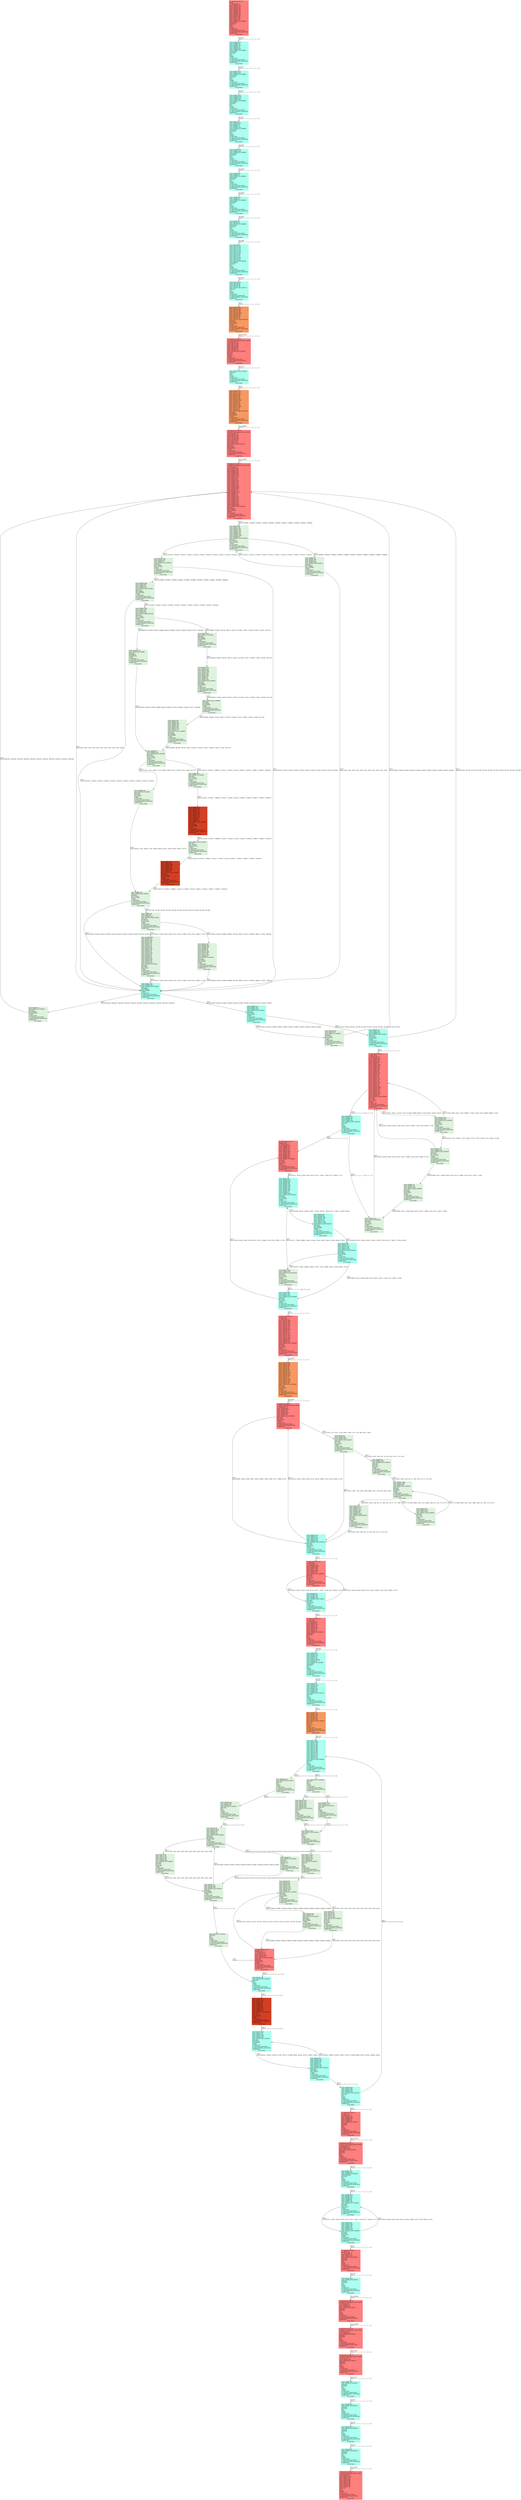 digraph "" {
	node [label="\N",
		shape=record,
		style=filled
	];
	"BB <mser> 0x404650 - 0x404680 type: bl"	[color="#ff7e7e",
		label="*** Reason for MS ***
\lEntry
\l*** Block Info ***
\lmser 404650 stp  
\lmser 404654 mov  
\lmser 404658 stp  
\lmser 40465c mov  
\lmser \
404660 stp  
\lmser 404664 mov  
\lmser 404668 stp  
\lmser 40466c mov  
\lmser 404670 ldp  
\lmser 404674 stp  
\lmser 404678 stp  
\lmser \
40467c str  
\lmser 404680 bl E:4008d0 
\lmalloc@plt\lhub:set()\lfin:0\lfout:1\lf_diff:-1\lis_dom:False\lis_transient_mono:False\lis_\
2gd_transient_mono:False\lvisited:True\lis_ms:True"];
	"BB <mser> 0x404684 - 0x40469c type: bl"	[color="#aaffee",
		label="mser 404684 mov  
\lmser 404688 ldr  
\lmser 40468c mov  
\lmser 404690 str  
\lmser 404694 stp  
\lmser 404698 mul  
\lmser 40469c \
bl E:4008d0 
\lmalloc@plt\lhub:set()\lfin:1\lfout:1\lf_diff:0\lis_dom:True\lis_transient_mono:False\lis_2gd_transient_mono:False\lvisited:\
True\lis_ms:False"];
	"BB <mser> 0x404650 - 0x404680 type: bl" -> "BB <mser> 0x404684 - 0x40469c type: bl"	[label="cost:44\liters:[1, 1, 1, 1, 1, 1, 1, 1, 1, 1, 1]"];
	"BB <mser> 0x4046a0 - 0x4046a8 type: bl"	[color="#aaffee",
		label="mser 4046a0 mov  
\lmser 4046a4 mov  
\lmser 4046a8 bl E:4008d0 
\lmalloc@plt\lhub:set()\lfin:1\lfout:1\lf_diff:0\lis_dom:True\lis_\
transient_mono:False\lis_2gd_transient_mono:False\lvisited:True\lis_ms:False"];
	"BB <mser> 0x404684 - 0x40469c type: bl" -> "BB <mser> 0x4046a0 - 0x4046a8 type: bl"	[label="cost:44\liters:[1, 1, 1, 1, 1, 1, 1, 1, 1, 1, 1]"];
	"BB <mser> 0x4046ac - 0x4046bc type: bl"	[color="#aaffee",
		label="mser 4046ac mov  
\lmser 4046b0 sxtw  
\lmser 4046b4 mov  
\lmser 4046b8 add  
\lmser 4046bc bl E:4008d0 
\lmalloc@plt\lhub:set()\lfin:\
1\lfout:1\lf_diff:0\lis_dom:True\lis_transient_mono:False\lis_2gd_transient_mono:False\lvisited:True\lis_ms:False"];
	"BB <mser> 0x4046a0 - 0x4046a8 type: bl" -> "BB <mser> 0x4046ac - 0x4046bc type: bl"	[label="cost:44\liters:[1, 1, 1, 1, 1, 1, 1, 1, 1, 1, 1]"];
	"BB <mser> 0x4046c0 - 0x4046d4 type: bl"	[color="#aaffee",
		label="mser 4046c0 lsl  
\lmser 4046c4 mov  
\lmser 4046c8 lsl  
\lmser 4046cc str  
\lmser 4046d0 mov  
\lmser 4046d4 bl E:4008d0 
\lmalloc@\
plt\lhub:set()\lfin:1\lfout:1\lf_diff:0\lis_dom:True\lis_transient_mono:False\lis_2gd_transient_mono:False\lvisited:True\lis_ms:\
False"];
	"BB <mser> 0x4046ac - 0x4046bc type: bl" -> "BB <mser> 0x4046c0 - 0x4046d4 type: bl"	[label="cost:44\liters:[1, 1, 1, 1, 1, 1, 1, 1, 1, 1, 1]"];
	"BB <mser> 0x4046d8 - 0x4046e0 type: bl"	[color="#aaffee",
		label="mser 4046d8 mov  
\lmser 4046dc mov  
\lmser 4046e0 bl E:4008d0 
\lmalloc@plt\lhub:set()\lfin:1\lfout:1\lf_diff:0\lis_dom:True\lis_\
transient_mono:False\lis_2gd_transient_mono:False\lvisited:True\lis_ms:False"];
	"BB <mser> 0x4046c0 - 0x4046d4 type: bl" -> "BB <mser> 0x4046d8 - 0x4046e0 type: bl"	[label="cost:843\liters:[1, 1, 1, 1, 1, 1, 1, 1, 1, 1, 1]"];
	"BB <mser> 0x4046e4 - 0x4046ec type: bl"	[color="#aaffee",
		label="mser 4046e4 str  
\lmser 4046e8 lsl  
\lmser 4046ec bl E:4008d0 
\lmalloc@plt\lhub:set()\lfin:1\lfout:1\lf_diff:0\lis_dom:True\lis_\
transient_mono:False\lis_2gd_transient_mono:False\lvisited:True\lis_ms:False"];
	"BB <mser> 0x4046d8 - 0x4046e0 type: bl" -> "BB <mser> 0x4046e4 - 0x4046ec type: bl"	[label="cost:844\liters:[1, 1, 1, 1, 1, 1, 1, 1, 1, 1, 1]"];
	"BB <mser> 0x4046f0 - 0x4046f8 type: bl"	[color="#aaffee",
		label="mser 4046f0 mov  
\lmser 4046f4 lsl  
\lmser 4046f8 bl E:4008d0 
\lmalloc@plt\lhub:set()\lfin:1\lfout:1\lf_diff:0\lis_dom:True\lis_\
transient_mono:False\lis_2gd_transient_mono:False\lvisited:True\lis_ms:False"];
	"BB <mser> 0x4046e4 - 0x4046ec type: bl" -> "BB <mser> 0x4046f0 - 0x4046f8 type: bl"	[label="cost:986\liters:[1, 1, 1, 1, 1, 1, 1, 1, 1, 1, 1]"];
	"BB <mser> 0x4046fc - 0x404704 type: bl"	[color="#aaffee",
		label="mser 4046fc str  
\lmser 404700 lsl  
\lmser 404704 bl E:4008d0 
\lmalloc@plt\lhub:set()\lfin:1\lfout:1\lf_diff:0\lis_dom:True\lis_\
transient_mono:False\lis_2gd_transient_mono:False\lvisited:True\lis_ms:False"];
	"BB <mser> 0x4046f0 - 0x4046f8 type: bl" -> "BB <mser> 0x4046fc - 0x404704 type: bl"	[label="cost:982\liters:[1, 1, 1, 1, 1, 1, 1, 1, 1, 1, 1]"];
	"BB <mser> 0x404708 - 0x404738 type: bl"	[color="#aaffee",
		label="mser 404708 ldr  
\lmser 40470c mov  
\lmser 404710 sub  
\lmser 404714 mov  
\lmser 404718 mov  
\lmser 40471c mov  
\lmser 404720 \
mov  
\lmser 404724 stp  
\lmser 404728 str  
\lmser 40472c mov  
\lmser 404730 stp  
\lmser 404734 mov  
\lmser 404738 bl E:400900 
\lmemset@\
plt\lhub:set()\lfin:1\lfout:1\lf_diff:0\lis_dom:True\lis_transient_mono:False\lis_2gd_transient_mono:False\lvisited:True\lis_ms:\
False"];
	"BB <mser> 0x4046fc - 0x404704 type: bl" -> "BB <mser> 0x404708 - 0x404738 type: bl"	[label="cost:986\liters:[1, 1, 1, 1, 1, 1, 1, 1, 1, 1, 1]"];
	"BB <mser> 0x40473c - 0x40474c type: cbz"	[color="#aaffee",
		label="mser 40473c mov  
\lmser 404740 ldr  
\lmser 404744 ldr  
\lmser 404748 ldp  
\lmser 40474c cbz E:404778 \lhub:set()\lfin:1\lfout:\
1\lf_diff:0\lis_dom:True\lis_transient_mono:False\lis_2gd_transient_mono:False\lvisited:True\lis_ms:False"];
	"BB <mser> 0x404708 - 0x404738 type: bl" -> "BB <mser> 0x40473c - 0x40474c type: cbz"	[label="cost:160\liters:[1, 1, 1, 1, 1, 1, 1, 1, 1, 1, 1]"];
	"BB <mser> 0x404750 - 0x404774 type: b.ne"	[color="#f79862",
		label="mser 404750 sub  
\lmser 404754 add  
\lmser 404758 add  
\lmser 40475c add  
\lmser 404760 ldrsw  
\lmser 404764 cmp  
\lmser 404768 \
ldr  
\lmser 40476c add  
\lmser 404770 str  
\lmser 404774 b.ne E:404760 \lhub:set()\lfin:307203\lfout:307203\lf_diff:0\lis_dom:\
True\lis_transient_mono:True\lis_2gd_transient_mono:False\lvisited:True\lis_ms:False"];
	"BB <mser> 0x40473c - 0x40474c type: cbz" -> "BB <mser> 0x404750 - 0x404774 type: b.ne"	[label="cost:1\liters:[1, 1, 1, 1, 1, 1, 1, 1, 1, 1, 1]"];
	"BB <mser> 0x404778 - 0x404790 type: b.ne"	[color="#ff7e7e",
		label="*** Reason for MS ***
\l312178 has exceeded thresh 10000
\l*** Block Info ***
\lmser 404778 add  
\lmser 40477c add  
\lmser 404780 \
ldp  
\lmser 404784 add  
\lmser 404788 str  
\lmser 40478c cmp  
\lmser 404790 b.ne E:404780 \lhub:set()\lfin:255\lfout:255\lf_\
diff:0\lis_dom:True\lis_transient_mono:True\lis_2gd_transient_mono:False\lvisited:True\lis_ms:True"];
	"BB <mser> 0x404794 - 0x404794 type: cbz"	[color="#aaffee",
		label="mser 404794 cbz E:404ec4 \lhub:set()\lfin:1\lfout:1\lf_diff:0\lis_dom:True\lis_transient_mono:False\lis_2gd_transient_mono:False\lvisited:\
True\lis_ms:False"];
	"BB <mser> 0x404778 - 0x404790 type: b.ne" -> "BB <mser> 0x404794 - 0x404794 type: cbz"	[label="cost:255\liters:[1, 1, 1, 1, 1, 1, 1, 1, 1, 1, 1]"];
	"BB <mser> 0x404750 - 0x404774 type: b.ne" -> "BB <mser> 0x404778 - 0x404790 type: b.ne"	[label="cost:307200\liters:[1, 1, 1, 1, 1, 1, 1, 1, 1, 1, 1]"];
	"BB <mser> 0x404798 - 0x4047d4 type: cbnz"	[color="#f79862",
		label="mser 404798 sub  
\lmser 40479c mov  
\lmser 4047a0 mov  
\lmser 4047a4 add  
\lmser 4047a8 ldr  
\lmser 4047ac sub  
\lmser 4047b0 \
sub  
\lmser 4047b4 sxtw  
\lmser 4047b8 ldr  
\lmser 4047bc sub  
\lmser 4047c0 str  
\lmser 4047c4 ubfiz  
\lmser 4047c8 add  
\lmser \
4047cc str  
\lmser 4047d0 str  
\lmser 4047d4 cbnz E:4047a8 \lhub:set()\lfin:309003\lfout:309003\lf_diff:0\lis_dom:True\lis_transient_\
mono:True\lis_2gd_transient_mono:False\lvisited:True\lis_ms:False"];
	"BB <mser> 0x404794 - 0x404794 type: cbz" -> "BB <mser> 0x404798 - 0x4047d4 type: cbnz"	[label="cost:1\liters:[1, 1, 1, 1, 1, 1, 1, 1, 1, 1, 1]"];
	"BB <mser> 0x4047d8 - 0x4047f4 type: b.ne"	[color="#ff7e7e",
		label="*** Reason for MS ***
\l309256 has exceeded thresh 10000
\l*** Block Info ***
\lmser 4047d8 add  
\lmser 4047dc mov  
\lmser 4047e0 \
add  
\lmser 4047e4 mov  
\lmser 4047e8 mov  
\lmser 4047ec str  
\lmser 4047f0 cmp  
\lmser 4047f4 b.ne E:4047ec \lhub:set()\lfin:\
310803\lfout:310803\lf_diff:0\lis_dom:True\lis_transient_mono:True\lis_2gd_transient_mono:False\lvisited:True\lis_ms:True"];
	"BB <mser> 0x404798 - 0x4047d4 type: cbnz" -> "BB <mser> 0x4047d8 - 0x4047f4 type: b.ne"	[label="cost:309000\liters:[1, 1, 1, 1, 1, 1, 1, 1, 1, 1, 1]"];
	"BB <mser> 0x4047f8 - 0x40486c type: b.mi"	[color="#ff7e7e",
		label="*** Reason for MS ***
\l310800 has exceeded thresh 10000
\l*** Block Info ***
\lmser 4047f8 mov  
\lmser 4047fc mov  
\lmser 404800 \
add  
\lmser 404804 add  
\lmser 404808 add  
\lmser 40480c mov  
\lmser 404810 mov  
\lmser 404814 mov  
\lmser 404818 str  
\lmser \
40481c ldp  
\lmser 404820 mov  
\lmser 404824 mov  
\lmser 404828 stp  
\lmser 40482c mov  
\lmser 404830 udiv  
\lmser 404834 \
ubfiz  
\lmser 404838 add  
\lmser 40483c str  
\lmser 404840 msub  
\lmser 404844 str  
\lmser 404848 str  
\lmser 40484c stp  
\lmser \
404850 mov  
\lmser 404854 mov  
\lmser 404858 mov  
\lmser 40485c mov  
\lmser 404860 mov  
\lmser 404864 add  
\lmser 404868 adds  
\lmser \
40486c b.mi E:4048ac \lhub:set()\lfin:2764800\lfout:2764800\lf_diff:0\lis_dom:True\lis_transient_mono:False\lis_2gd_transient_mono:\
False\lvisited:True\lis_ms:True"];
	"BB <mser> 0x4047d8 - 0x4047f4 type: b.ne" -> "BB <mser> 0x4047f8 - 0x40486c type: b.mi"	[label="cost:310800\liters:[1, 1, 1, 1, 1, 1, 1, 1, 1, 1, 1]"];
	"BB <mser> 0x4048ac - 0x4048b4 type: b.le"	[color="#aaffee",
		label="mser 4048ac add  
\lmser 4048b0 cmp  
\lmser 4048b4 b.le E:404e9c \lhub:set()\lfin:2764800\lfout:2764800\lf_diff:0\lis_dom:True\lis_\
transient_mono:False\lis_2gd_transient_mono:False\lvisited:True\lis_ms:False"];
	"BB <mser> 0x4047f8 - 0x40486c type: b.mi" -> "BB <mser> 0x4048ac - 0x4048b4 type: b.le"	[label="cost:1\liters:[1920, 1920, 1920, 1920, 1920, 1920, 1920, 1920, 1920, 1920, 1920]"];
	"BB <mser> 0x404870 - 0x404894 type: b.eq"	[color="#def2de",
		label="mser 404870 ldr  
\lmser 404874 ldr  
\lmser 404878 add  
\lmser 40487c cmp  
\lmser 404880 cset  
\lmser 404884 cmp  
\lmser 404888 \
cset  
\lmser 40488c madd  
\lmser 404890 tst  
\lmser 404894 b.eq E:404ee8 \lhub:set()\lfin:5522402\lfout:5522402\lf_diff:0\lis_\
dom:False\lis_transient_mono:False\lis_2gd_transient_mono:False\lvisited:True\lis_ms:False"];
	"BB <mser> 0x4047f8 - 0x40486c type: b.mi" -> "BB <mser> 0x404870 - 0x404894 type: b.eq"	[label="cost:1\liters:[2762880, 2762880, 2762880, 2762880, 2762880, 2762880, 2762880, 2762880, 2762880, 2762880, 2762880]"];
	"BB <mser> 0x404e9c - 0x404ea0 type: b"	[color="#def2de",
		label="mser 404e9c str  
\lmser 404ea0 b E:404850 \lhub:set()\lfin:1843200\lfout:1843200\lf_diff:0\lis_dom:False\lis_transient_mono:False\lis_\
2gd_transient_mono:False\lvisited:True\lis_ms:False"];
	"BB <mser> 0x4048ac - 0x4048b4 type: b.le" -> "BB <mser> 0x404e9c - 0x404ea0 type: b"	[label="cost:1\liters:[1843200, 1843200, 1843200, 1843200, 1843200, 1843200, 1843200, 1843200, 1843200, 1843200, 1843200]"];
	"BB <mser> 0x4048b8 - 0x4048c4 type: b.le"	[color="#aaffee",
		label="mser 4048b8 str  
\lmser 4048bc add  
\lmser 4048c0 cmp  
\lmser 4048c4 b.le E:404ea4 \lhub:set()\lfin:921600\lfout:921600\lf_diff:\
0\lis_dom:True\lis_transient_mono:False\lis_2gd_transient_mono:False\lvisited:True\lis_ms:False"];
	"BB <mser> 0x4048ac - 0x4048b4 type: b.le" -> "BB <mser> 0x4048b8 - 0x4048c4 type: b.le"	[label="cost:1\liters:[921600, 921600, 921600, 921600, 921600, 921600, 921600, 921600, 921600, 921600, 921600]"];
	"BB <mser> 0x404ee8 - 0x404ef4 type: b.eq"	[color="#def2de",
		label="mser 404ee8 cmp  
\lmser 404eec cset  
\lmser 404ef0 tst  
\lmser 404ef4 b.eq E:4048ac \lhub:set()\lfin:2761442\lfout:2761442\lf_\
diff:0\lis_dom:False\lis_transient_mono:False\lis_2gd_transient_mono:False\lvisited:True\lis_ms:False"];
	"BB <mser> 0x404870 - 0x404894 type: b.eq" -> "BB <mser> 0x404ee8 - 0x404ef4 type: b.eq"	[label="cost:1\liters:[2761442, 2761442, 2761442, 2761442, 2761442, 2761442, 2761442, 2761442, 2761442, 2761442, 2761442]"];
	"BB <mser> 0x404898 - 0x4048a8 type: b.pl"	[color="#def2de",
		label="mser 404898 ldr  
\lmser 40489c add  
\lmser 4048a0 ldr  
\lmser 4048a4 adds  
\lmser 4048a8 b.pl E:404870 \lhub:set()\lfin:2760960\lfout:\
2760960\lf_diff:0\lis_dom:False\lis_transient_mono:False\lis_2gd_transient_mono:False\lvisited:True\lis_ms:False"];
	"BB <mser> 0x404870 - 0x404894 type: b.eq" -> "BB <mser> 0x404898 - 0x4048a8 type: b.pl"	[label="cost:1\liters:[2760960, 2760960, 2760960, 2760960, 2760960, 2760960, 2760960, 2760960, 2760960, 2760960, 2760960]"];
	"BB <mser> 0x404ee8 - 0x404ef4 type: b.eq" -> "BB <mser> 0x4048ac - 0x4048b4 type: b.le"	[label="cost:1\liters:[310558, 310558, 310558, 310558, 310558, 310558, 310558, 310558, 310558, 310558, 310558]"];
	"BB <mser> 0x404ef8 - 0x404f08 type: b.eq"	[color="#def2de",
		label="mser 404ef8 ubfiz  
\lmser 404efc add  
\lmser 404f00 ldr  
\lmser 404f04 cmn  
\lmser 404f08 b.eq E:4048ac \lhub:set()\lfin:2450884\lfout:\
2450884\lf_diff:0\lis_dom:False\lis_transient_mono:False\lis_2gd_transient_mono:False\lvisited:True\lis_ms:False"];
	"BB <mser> 0x404ee8 - 0x404ef4 type: b.eq" -> "BB <mser> 0x404ef8 - 0x404f08 type: b.eq"	[label="cost:1\liters:[2450884, 2450884, 2450884, 2450884, 2450884, 2450884, 2450884, 2450884, 2450884, 2450884, 2450884]"];
	"BB <mser> 0x404898 - 0x4048a8 type: b.pl" -> "BB <mser> 0x4048ac - 0x4048b4 type: b.le"	[label="cost:1\liters:[1438, 1438, 1438, 1438, 1438, 1438, 1438, 1438, 1438, 1438, 1438]"];
	"BB <mser> 0x404898 - 0x4048a8 type: b.pl" -> "BB <mser> 0x404870 - 0x404894 type: b.eq"	[label="cost:1\liters:[2759522, 2759522, 2759522, 2759522, 2759522, 2759522, 2759522, 2759522, 2759522, 2759522, 2759522]"];
	"BB <mser> 0x404e9c - 0x404ea0 type: b" -> "BB <mser> 0x4047f8 - 0x40486c type: b.mi"	[label="cost:1\liters:[1843200, 1843200, 1843200, 1843200, 1843200, 1843200, 1843200, 1843200, 1843200, 1843200, 1843200]"];
	"BB <mser> 0x404ea4 - 0x404eac type: b"	[color="#def2de",
		label="mser 404ea4 mov  
\lmser 404ea8 str  
\lmser 404eac b E:404850 \lhub:set()\lfin:614400\lfout:614400\lf_diff:0\lis_dom:False\lis_\
transient_mono:False\lis_2gd_transient_mono:False\lvisited:True\lis_ms:False"];
	"BB <mser> 0x4048b8 - 0x4048c4 type: b.le" -> "BB <mser> 0x404ea4 - 0x404eac type: b"	[label="cost:1\liters:[614400, 614400, 614400, 614400, 614400, 614400, 614400, 614400, 614400, 614400, 614400]"];
	"BB <mser> 0x4048c8 - 0x4048d4 type: b.ne"	[color="#aaffee",
		label="mser 4048c8 str  
\lmser 4048cc add  
\lmser 4048d0 cmp  
\lmser 4048d4 b.ne E:40481c \lhub:set()\lfin:307200\lfout:307200\lf_diff:\
0\lis_dom:True\lis_transient_mono:False\lis_2gd_transient_mono:False\lvisited:True\lis_ms:False"];
	"BB <mser> 0x4048b8 - 0x4048c4 type: b.le" -> "BB <mser> 0x4048c8 - 0x4048d4 type: b.ne"	[label="cost:1\liters:[307200, 307200, 307200, 307200, 307200, 307200, 307200, 307200, 307200, 307200, 307200]"];
	"BB <mser> 0x404ea4 - 0x404eac type: b" -> "BB <mser> 0x4047f8 - 0x40486c type: b.mi"	[label="cost:1\liters:[614400, 614400, 614400, 614400, 614400, 614400, 614400, 614400, 614400, 614400, 614400]"];
	"BB <mser> 0x4048c8 - 0x4048d4 type: b.ne" -> "BB <mser> 0x4047f8 - 0x40486c type: b.mi"	[label="cost:1\liters:[307199, 307199, 307199, 307199, 307199, 307199, 307199, 307199, 307199, 307199, 307199]"];
	"BB <mser> 0x4048d8 - 0x40494c type: b.eq"	[color="#ff7e7e",
		label="*** Reason for MS ***
\la valid valve
\l*** Block Info ***
\lmser 4048d8 mov  
\lmser 4048dc add  
\lmser 4048e0 ldr  
\lmser 4048e4 \
mov  
\lmser 4048e8 lsl  
\lmser 4048ec sbfiz  
\lmser 4048f0 mov  
\lmser 4048f4 add  
\lmser 4048f8 add  
\lmser 4048fc mov  
\lmser \
404900 ldr  
\lmser 404904 add  
\lmser 404908 str  
\lmser 40490c ldr  
\lmser 404910 str  
\lmser 404914 str  
\lmser 404918 mov  
\lmser \
40491c str  
\lmser 404920 mov  
\lmser 404924 stp  
\lmser 404928 str  
\lmser 40492c ldp  
\lmser 404930 ubfiz  
\lmser 404934 \
add  
\lmser 404938 ldr  
\lmser 40493c cmp  
\lmser 404940 mov  
\lmser 404944 add  
\lmser 404948 ldr  
\lmser 40494c b.eq E:404980 \lhub:\
set()\lfin:116857\lfout:116857\lf_diff:0\lis_dom:True\lis_transient_mono:False\lis_2gd_transient_mono:False\lvisited:True\lis_ms:\
True"];
	"BB <mser> 0x4048c8 - 0x4048d4 type: b.ne" -> "BB <mser> 0x4048d8 - 0x40494c type: b.eq"	[label="cost:1\liters:[1, 1, 1, 1, 1, 1, 1, 1, 1, 1, 1]"];
	"BB <mser> 0x404980 - 0x404990 type: b.ne"	[color="#aaffee",
		label="mser 404980 ldr  
\lmser 404984 add  
\lmser 404988 str  
\lmser 40498c cmp  
\lmser 404990 b.ne E:404978 \lhub:set()\lfin:2\lfout:\
2\lf_diff:0\lis_dom:True\lis_transient_mono:False\lis_2gd_transient_mono:False\lvisited:True\lis_ms:False"];
	"BB <mser> 0x4048d8 - 0x40494c type: b.eq" -> "BB <mser> 0x404980 - 0x404990 type: b.ne"	[label="cost:1\liters:[2, 4, 2, 2, 2, 2, 19, 2, 2, 2, 2]"];
	"BB <mser> 0x404950 - 0x404958 type: b.le"	[color="#def2de",
		label="mser 404950 cmp  
\lmser 404954 mov  
\lmser 404958 b.le E:404930 \lhub:set()\lfin:116855\lfout:116855\lf_diff:0\lis_dom:False\lis_\
transient_mono:False\lis_2gd_transient_mono:False\lvisited:True\lis_ms:False"];
	"BB <mser> 0x4048d8 - 0x40494c type: b.eq" -> "BB <mser> 0x404950 - 0x404958 type: b.le"	[label="cost:1\liters:[116855, 58212, 120158, 21270, 551448, 90089, 84634, 57564, 82350, 164703, 36101]"];
	"BB <mser> 0x404994 - 0x4049bc type: b"	[color="#ff7e7e",
		label="*** Reason for MS ***
\lManual Pick
\l*** Block Info ***
\lmser 404994 mov  
\lmser 404998 ldr  
\lmser 40499c mov  
\lmser 4049a0 \
ldr  
\lmser 4049a4 mov  
\lmser 4049a8 add  
\lmser 4049ac add  
\lmser 4049b0 mov  
\lmser 4049b4 ldr  
\lmser 4049b8 mov  
\lmser \
4049bc b E:4049e0 \lhub:set()\lfin:52611\lfout:52611\lf_diff:0\lis_dom:True\lis_transient_mono:False\lis_2gd_transient_mono:False\lvisited:\
True\lis_ms:True"];
	"BB <mser> 0x404980 - 0x404990 type: b.ne" -> "BB <mser> 0x404994 - 0x4049bc type: b"	[label="cost:1\liters:[1, 1, 1, 1, 1, 1, 1, 1, 1, 1, 1]"];
	"BB <mser> 0x404978 - 0x40497c type: b"	[color="#def2de",
		label="mser 404978 mov  
\lmser 40497c b E:40492c \lhub:set()\lfin:52610\lfout:52610\lf_diff:0\lis_dom:False\lis_transient_mono:False\lis_\
2gd_transient_mono:False\lvisited:True\lis_ms:False"];
	"BB <mser> 0x404980 - 0x404990 type: b.ne" -> "BB <mser> 0x404978 - 0x40497c type: b"	[label="cost:1\liters:[1, 3, 1, 1, 1, 1, 18, 1, 1, 1, 1]"];
	"BB <mser> 0x404950 - 0x404958 type: b.le" -> "BB <mser> 0x4048d8 - 0x40494c type: b.eq"	[label="cost:1\liters:[11636, 5895, 33557, 4193, 459967, 37338, 57280, 33355, 64839, 99088, 13762]"];
	"BB <mser> 0x40495c - 0x404964 type: b.eq"	[color="#def2de",
		label="mser 40495c ldr  
\lmser 404960 cmp  
\lmser 404964 b.eq E:404930 \lhub:set()\lfin:105219\lfout:105219\lf_diff:0\lis_dom:False\lis_\
transient_mono:False\lis_2gd_transient_mono:False\lvisited:True\lis_ms:False"];
	"BB <mser> 0x404950 - 0x404958 type: b.le" -> "BB <mser> 0x40495c - 0x404964 type: b.eq"	[label="cost:1\liters:[105219, 52317, 86601, 17077, 91481, 52751, 27354, 24209, 17511, 65615, 22339]"];
	"BB <mser> 0x40495c - 0x404964 type: b.eq" -> "BB <mser> 0x4048d8 - 0x40494c type: b.eq"	[label="cost:1\liters:[52610, 26160, 43301, 8539, 45741, 26376, 13686, 12105, 8756, 32808, 11170]"];
	"BB <mser> 0x404968 - 0x404974 type: b.eq"	[color="#def2de",
		label="mser 404968 str  
\lmser 40496c add  
\lmser 404970 cmp  
\lmser 404974 b.eq E:404994 \lhub:set()\lfin:52609\lfout:52609\lf_diff:\
0\lis_dom:False\lis_transient_mono:False\lis_2gd_transient_mono:False\lvisited:True\lis_ms:False"];
	"BB <mser> 0x40495c - 0x404964 type: b.eq" -> "BB <mser> 0x404968 - 0x404974 type: b.eq"	[label="cost:1\liters:[52609, 26157, 43300, 8538, 45740, 26375, 13668, 12104, 8755, 32807, 11169]"];
	"BB <mser> 0x404968 - 0x404974 type: b.eq" -> "BB <mser> 0x404978 - 0x40497c type: b"	[label="cost:1\liters:[52609, 26157, 43300, 8538, 45740, 26375, 13668, 12104, 8755, 32807, 11169]"];
	"BB <mser> 0x4049cc - 0x4049fc type: b.gt"	[color="#aaffee",
		label="mser 4049cc ldr  
\lmser 4049d0 mov  
\lmser 4049d4 mov  
\lmser 4049d8 add  
\lmser 4049dc ldr  
\lmser 4049e0 ubfiz  
\lmser 4049e4 \
sub  
\lmser 4049e8 add  
\lmser 4049ec cmp  
\lmser 4049f0 mov  
\lmser 4049f4 lsl  
\lmser 4049f8 ccmp  
\lmser 4049fc b.gt E:\
404a14 \lhub:set()\lfin:194588\lfout:194588\lf_diff:0\lis_dom:True\lis_transient_mono:False\lis_2gd_transient_mono:False\lvisited:\
True\lis_ms:False"];
	"BB <mser> 0x404994 - 0x4049bc type: b" -> "BB <mser> 0x4049cc - 0x4049fc type: b.gt"	[label="cost:1\liters:[52611, 26161, 43302, 8540, 45742, 26377, 13687, 12106, 8757, 32809, 11171]"];
	"BB <mser> 0x404978 - 0x40497c type: b" -> "BB <mser> 0x4048d8 - 0x40494c type: b.eq"	[label="cost:1\liters:[52610, 26160, 43301, 8539, 45741, 26376, 13686, 12105, 8756, 32808, 11170]"];
	"BB <mser> 0x404a00 - 0x404a1c type: b.gt"	[color="#aaffee",
		label="mser 404a00 ldr  
\lmser 404a04 ldr  
\lmser 404a08 cmp  
\lmser 404a0c csel  
\lmser 404a10 str  
\lmser 404a14 cmp  
\lmser 404a18 \
ccmp  
\lmser 404a1c b.gt E:404a28 \lhub:set()\lfin:194588\lfout:194588\lf_diff:0\lis_dom:True\lis_transient_mono:False\lis_2gd_\
transient_mono:False\lvisited:True\lis_ms:False"];
	"BB <mser> 0x4049cc - 0x4049fc type: b.gt" -> "BB <mser> 0x404a00 - 0x404a1c type: b.gt"	[label="cost:1\liters:[194588, 98750, 153283, 33002, 178291, 100797, 53619, 46727, 34857, 123358, 43915]"];
	"BB <mser> 0x4049c0 - 0x4049c8 type: b.eq"	[color="#def2de",
		label="mser 4049c0 cmp  
\lmser 4049c4 mov  
\lmser 4049c8 b.eq E:404a38 \lhub:set()\lfin:141979\lfout:141979\lf_diff:0\lis_dom:False\lis_\
transient_mono:False\lis_2gd_transient_mono:False\lvisited:True\lis_ms:False"];
	"BB <mser> 0x4049c0 - 0x4049c8 type: b.eq" -> "BB <mser> 0x4049cc - 0x4049fc type: b.gt"	[label="cost:1\liters:[141977, 72589, 109981, 24462, 132549, 74420, 39932, 34621, 26100, 90549, 32744]"];
	"BB <mser> 0x404a38 - 0x404a44 type: b.ne"	[color="#aaffee",
		label="mser 404a38 add  
\lmser 404a3c add  
\lmser 404a40 cmp  
\lmser 404a44 b.ne E:404998 \lhub:set()\lfin:52611\lfout:52611\lf_diff:\
0\lis_dom:True\lis_transient_mono:False\lis_2gd_transient_mono:False\lvisited:True\lis_ms:False"];
	"BB <mser> 0x4049c0 - 0x4049c8 type: b.eq" -> "BB <mser> 0x404a38 - 0x404a44 type: b.ne"	[label="cost:1\liters:[2, 7, 3, 2, 3, 3, 60, 2, 6, 2, 3]"];
	"BB <mser> 0x404a38 - 0x404a44 type: b.ne" -> "BB <mser> 0x404994 - 0x4049bc type: b"	[label="cost:1\liters:[52610, 26160, 43301, 8539, 45741, 26376, 13686, 12105, 8756, 32808, 11170]"];
	"BB <mser> 0x404a48 - 0x404a8c type: b.ne"	[color="#ff7e7e",
		label="*** Reason for MS ***
\la valid valve
\l*** Block Info ***
\lmser 404a48 ubfiz  
\lmser 404a4c add  
\lmser 404a50 add  
\lmser \
404a54 mov  
\lmser 404a58 add  
\lmser 404a5c mov  
\lmser 404a60 ldp  
\lmser 404a64 scvtf  
\lmser 404a68 ldr  
\lmser 404a6c \
add  
\lmser 404a70 stur  
\lmser 404a74 cmp  
\lmser 404a78 sub  
\lmser 404a7c scvtf  
\lmser 404a80 fdiv  
\lmser 404a84 fcvt  
\lmser \
404a88 stur  
\lmser 404a8c b.ne E:404a60 \lhub:set()\lfin:52612\lfout:52612\lf_diff:0\lis_dom:True\lis_transient_mono:True\lis_\
2gd_transient_mono:False\lvisited:True\lis_ms:True"];
	"BB <mser> 0x404a38 - 0x404a44 type: b.ne" -> "BB <mser> 0x404a48 - 0x404a8c type: b.ne"	[label="cost:1\liters:[1, 1, 1, 1, 1, 1, 1, 1, 1, 1, 1]"];
	"BB <mser> 0x404a20 - 0x404a34 type: b.gt"	[color="#aaffee",
		label="mser 404a20 ldr  
\lmser 404a24 str  
\lmser 404a28 cmp  
\lmser 404a2c mov  
\lmser 404a30 ccmp  
\lmser 404a34 b.gt E:4049c0 \lhub:\
set()\lfin:194588\lfout:194588\lf_diff:0\lis_dom:True\lis_transient_mono:False\lis_2gd_transient_mono:False\lvisited:True\lis_ms:\
False"];
	"BB <mser> 0x404a00 - 0x404a1c type: b.gt" -> "BB <mser> 0x404a20 - 0x404a34 type: b.gt"	[label="cost:1\liters:[194588, 98750, 153283, 33002, 178291, 100797, 53619, 46727, 34857, 123358, 43915]"];
	"BB <mser> 0x404a20 - 0x404a34 type: b.gt" -> "BB <mser> 0x4049c0 - 0x4049c8 type: b.eq"	[label="cost:1\liters:[141979, 72596, 109984, 24464, 132552, 74423, 39992, 34623, 26106, 90551, 32747]"];
	"BB <mser> 0x404a20 - 0x404a34 type: b.gt" -> "BB <mser> 0x404a38 - 0x404a44 type: b.ne"	[label="cost:1\liters:[52609, 26154, 43299, 8538, 45739, 26374, 13627, 12104, 8751, 32807, 11168]"];
	"BB <mser> 0x404a90 - 0x404ad0 type: b.ne"	[color="#f79862",
		label="mser 404a90 add  
\lmser 404a94 mov  
\lmser 404a98 add  
\lmser 404a9c ldr  
\lmser 404aa0 ldr  
\lmser 404aa4 add  
\lmser 404aa8 \
ldr  
\lmser 404aac fcmp  
\lmser 404ab0 csel  
\lmser 404ab4 add  
\lmser 404ab8 ldr  
\lmser 404abc str  
\lmser 404ac0 cmp  
\lmser \
404ac4 cset  
\lmser 404ac8 cmp  
\lmser 404acc sub  
\lmser 404ad0 b.ne E:404a9c \lhub:set()\lfin:52614\lfout:52614\lf_diff:0\lis_\
dom:True\lis_transient_mono:True\lis_2gd_transient_mono:False\lvisited:True\lis_ms:False"];
	"BB <mser> 0x404a48 - 0x404a8c type: b.ne" -> "BB <mser> 0x404a90 - 0x404ad0 type: b.ne"	[label="cost:8540\liters:[1, 1, 1, 1, 1, 1, 1, 1, 1, 1, 1]"];
	"BB <mser> 0x404ad4 - 0x404aec type: cbz"	[color="#ff7e7e",
		label="*** Reason for MS ***
\l17080 has exceeded thresh 10000
\l*** Block Info ***
\lmser 404ad4 add  
\lmser 404ad8 fmov  
\lmser 404adc \
asr  
\lmser 404ae0 mov  
\lmser 404ae4 mov  
\lmser 404ae8 ldr  
\lmser 404aec cbz E:404b58 \lhub:set()\lfin:52611\lfout:52611\lf_\
diff:0\lis_dom:True\lis_transient_mono:False\lis_2gd_transient_mono:False\lvisited:True\lis_ms:True"];
	"BB <mser> 0x404a90 - 0x404ad0 type: b.ne" -> "BB <mser> 0x404ad4 - 0x404aec type: cbz"	[label="cost:8540\liters:[1, 1, 1, 1, 1, 1, 1, 1, 1, 1, 1]"];
	"BB <mser> 0x404b50 - 0x404b64 type: b.ne"	[color="#aaffee",
		label="mser 404b50 sub  
\lmser 404b54 str  
\lmser 404b58 add  
\lmser 404b5c add  
\lmser 404b60 cmp  
\lmser 404b64 b.ne E:404ae8 \lhub:\
set()\lfin:52611\lfout:52611\lf_diff:0\lis_dom:True\lis_transient_mono:False\lis_2gd_transient_mono:False\lvisited:True\lis_ms:False"];
	"BB <mser> 0x404ad4 - 0x404aec type: cbz" -> "BB <mser> 0x404b50 - 0x404b64 type: b.ne"	[label="cost:1\liters:[40586, 20644, 33991, 6981, 29341, 20988, 11986, 10887, 8277, 26608, 9176]"];
	"BB <mser> 0x404af0 - 0x404afc type: b.le"	[color="#def2de",
		label="mser 404af0 ldr  
\lmser 404af4 cmp  
\lmser 404af8 ccmp  
\lmser 404afc b.le E:404b50 \lhub:set()\lfin:12025\lfout:12025\lf_diff:\
0\lis_dom:False\lis_transient_mono:False\lis_2gd_transient_mono:False\lvisited:True\lis_ms:False"];
	"BB <mser> 0x404ad4 - 0x404aec type: cbz" -> "BB <mser> 0x404af0 - 0x404afc type: b.le"	[label="cost:1\liters:[12025, 5517, 9311, 1559, 16401, 5389, 1701, 1219, 480, 6201, 1995]"];
	"BB <mser> 0x404b50 - 0x404b64 type: b.ne" -> "BB <mser> 0x404ad4 - 0x404aec type: cbz"	[label="cost:1\liters:[52610, 26160, 43301, 8539, 45741, 26376, 13686, 12105, 8756, 32808, 11170]"];
	"BB <mser> 0x404b68 - 0x404b80 type: cbz"	[color="#ff7e7e",
		label="*** Reason for MS ***
\la valid valve
\l*** Block Info ***
\lmser 404b68 ubfiz  
\lmser 404b6c add  
\lmser 404b70 add  
\lmser \
404b74 mov  
\lmser 404b78 add  
\lmser 404b7c ldr  
\lmser 404b80 cbz E:404b8c \lhub:set()\lfin:52611\lfout:52611\lf_diff:0\lis_\
dom:True\lis_transient_mono:False\lis_2gd_transient_mono:False\lvisited:True\lis_ms:True"];
	"BB <mser> 0x404b50 - 0x404b64 type: b.ne" -> "BB <mser> 0x404b68 - 0x404b80 type: cbz"	[label="cost:1\liters:[1, 1, 1, 1, 1, 1, 1, 1, 1, 1, 1]"];
	"BB <mser> 0x404af0 - 0x404afc type: b.le" -> "BB <mser> 0x404b50 - 0x404b64 type: b.ne"	[label="cost:1\liters:[10107, 3087, 7142, 998, 16349, 4963, 1505, 1100, 443, 5678, 1444]"];
	"BB <mser> 0x404b00 - 0x404b08 type: b.ne"	[color="#def2de",
		label="mser 404b00 ldr  
\lmser 404b04 cmp  
\lmser 404b08 b.ne E:404b20 \lhub:set()\lfin:1918\lfout:1918\lf_diff:0\lis_dom:False\lis_transient_\
mono:False\lis_2gd_transient_mono:False\lvisited:True\lis_ms:False"];
	"BB <mser> 0x404af0 - 0x404afc type: b.le" -> "BB <mser> 0x404b00 - 0x404b08 type: b.ne"	[label="cost:1\liters:[1918, 2430, 2169, 561, 52, 426, 196, 119, 37, 523, 551]"];
	"BB <mser> 0x404b20 - 0x404b2c type: cbz"	[color="#def2de",
		label="mser 404b20 ubfiz  
\lmser 404b24 add  
\lmser 404b28 ldr  
\lmser 404b2c cbz E:404b10 \lhub:set()\lfin:9694\lfout:9694\lf_diff:\
0\lis_dom:False\lis_transient_mono:False\lis_2gd_transient_mono:False\lvisited:True\lis_ms:False"];
	"BB <mser> 0x404b00 - 0x404b08 type: b.ne" -> "BB <mser> 0x404b20 - 0x404b2c type: cbz"	[label="cost:1\liters:[1918, 2430, 2169, 561, 52, 426, 196, 119, 37, 523, 551]"];
	"BB <mser> 0x404b10 - 0x404b1c type: b.eq"	[color="#def2de",
		label="mser 404b10 ldr  
\lmser 404b14 cmp  
\lmser 404b18 mov  
\lmser 404b1c b.eq E:404b30 \lhub:set()\lfin:7776\lfout:7776\lf_diff:0\lis_\
dom:False\lis_transient_mono:False\lis_2gd_transient_mono:False\lvisited:True\lis_ms:False"];
	"BB <mser> 0x404b20 - 0x404b2c type: cbz" -> "BB <mser> 0x404b10 - 0x404b1c type: b.eq"	[label="cost:1\liters:[7776, 8385, 8089, 2395, 1033, 2688, 1458, 531, 265, 2779, 2377]"];
	"BB <mser> 0x404b30 - 0x404b4c type: b.pl"	[color="#def2de",
		label="mser 404b30 ldr  
\lmser 404b34 scvtf  
\lmser 404b38 sub  
\lmser 404b3c scvtf  
\lmser 404b40 fdiv  
\lmser 404b44 fcvt  
\lmser \
404b48 fcmpe  
\lmser 404b4c b.pl E:404b58 \lhub:set()\lfin:1918\lfout:1918\lf_diff:0\lis_dom:False\lis_transient_mono:False\lis_\
2gd_transient_mono:False\lvisited:True\lis_ms:False"];
	"BB <mser> 0x404b20 - 0x404b2c type: cbz" -> "BB <mser> 0x404b30 - 0x404b4c type: b.pl"	[label="cost:1\liters:[1918, 2430, 2169, 561, 52, 426, 196, 119, 37, 517, 549]"];
	"BB <mser> 0x404b10 - 0x404b1c type: b.eq" -> "BB <mser> 0x404b20 - 0x404b2c type: cbz"	[label="cost:1\liters:[7776, 8385, 8089, 2395, 1033, 2688, 1458, 531, 265, 2773, 2375]"];
	"BB <mser> 0x404b30 - 0x404b4c type: b.pl" -> "BB <mser> 0x404b50 - 0x404b64 type: b.ne"	[label="cost:1\liters:[1918, 2430, 2169, 561, 52, 426, 196, 119, 37, 523, 551]"];
	"BB <mser> 0x404b84 - 0x404b94 type: b.ne"	[color="#aaffee",
		label="mser 404b84 str  
\lmser 404b88 add  
\lmser 404b8c add  
\lmser 404b90 cmp  
\lmser 404b94 b.ne E:404b7c \lhub:set()\lfin:52611\lfout:\
52611\lf_diff:0\lis_dom:True\lis_transient_mono:False\lis_2gd_transient_mono:False\lvisited:True\lis_ms:False"];
	"BB <mser> 0x404b68 - 0x404b80 type: cbz" -> "BB <mser> 0x404b84 - 0x404b94 type: b.ne"	[label="cost:1\liters:[52611, 26161, 43302, 8540, 45742, 26377, 13687, 12106, 8757, 32809, 11171]"];
	"BB <mser> 0x404b84 - 0x404b94 type: b.ne" -> "BB <mser> 0x404b68 - 0x404b80 type: cbz"	[label="cost:1\liters:[52610, 26160, 43301, 8539, 45741, 26376, 13686, 12105, 8756, 32808, 11170]"];
	"BB <mser> 0x404b98 - 0x404bb4 type: bl"	[color="#ff7e7e",
		label="*** Reason for MS ***
\la valid valve
\l*** Block Info ***
\lmser 404b98 ldr  
\lmser 404b9c mov  
\lmser 404ba0 str  
\lmser 404ba4 \
str  
\lmser 404ba8 add  
\lmser 404bac str  
\lmser 404bb0 str  
\lmser 404bb4 bl E:4008d0 
\lmalloc@plt\lhub:set()\lfin:1\lfout:\
1\lf_diff:0\lis_dom:True\lis_transient_mono:False\lis_2gd_transient_mono:False\lvisited:True\lis_ms:True"];
	"BB <mser> 0x404b84 - 0x404b94 type: b.ne" -> "BB <mser> 0x404b98 - 0x404bb4 type: bl"	[label="cost:1\liters:[1, 1, 1, 1, 1, 1, 1, 1, 1, 1, 1]"];
	"BB <mser> 0x404bb8 - 0x404bd4 type: bl"	[color="#aaffee",
		label="mser 404bb8 ldr  
\lmser 404bbc mov  
\lmser 404bc0 mov  
\lmser 404bc4 str  
\lmser 404bc8 nop  
\lmser 404bcc smaddl  
\lmser \
404bd0 lsl  
\lmser 404bd4 bl E:4008d0 
\lmalloc@plt\lhub:set()\lfin:1\lfout:1\lf_diff:0\lis_dom:True\lis_transient_mono:False\lis_\
2gd_transient_mono:False\lvisited:True\lis_ms:False"];
	"BB <mser> 0x404b98 - 0x404bb4 type: bl" -> "BB <mser> 0x404bb8 - 0x404bd4 type: bl"	[label="cost:982\liters:[1, 1, 1, 1, 1, 1, 1, 1, 1, 1, 1]"];
	"BB <mser> 0x404bd8 - 0x404bf4 type: b.le"	[color="#aaffee",
		label="mser 404bd8 ldr  
\lmser 404bdc mov  
\lmser 404be0 ldr  
\lmser 404be4 ldr  
\lmser 404be8 add  
\lmser 404bec ldr  
\lmser 404bf0 \
cmp  
\lmser 404bf4 b.le E:404c14 \lhub:set()\lfin:1\lfout:1\lf_diff:0\lis_dom:True\lis_transient_mono:False\lis_2gd_transient_mono:\
False\lvisited:True\lis_ms:False"];
	"BB <mser> 0x404bb8 - 0x404bd4 type: bl" -> "BB <mser> 0x404bd8 - 0x404bf4 type: b.le"	[label="cost:39\liters:[1, 1, 1, 1, 1, 1, 1, 1, 1, 1, 1]"];
	"BB <mser> 0x404bf8 - 0x404c10 type: b.ne"	[color="#f79862",
		label="mser 404bf8 sub  
\lmser 404bfc mov  
\lmser 404c00 add  
\lmser 404c04 str  
\lmser 404c08 add  
\lmser 404c0c cmp  
\lmser 404c10 \
b.ne E:404c04 \lhub:set()\lfin:5712\lfout:5712\lf_diff:0\lis_dom:True\lis_transient_mono:True\lis_2gd_transient_mono:False\lvisited:\
True\lis_ms:False"];
	"BB <mser> 0x404bd8 - 0x404bf4 type: b.le" -> "BB <mser> 0x404bf8 - 0x404c10 type: b.ne"	[label="cost:1\liters:[1, 1, 1, 1, 1, 1, 1, 1, 1, 1, 1]"];
	"BB <mser> 0x404c14 - 0x404c4c type: b.le"	[color="#aaffee",
		label="mser 404c14 ldr  
\lmser 404c18 ubfiz  
\lmser 404c1c sub  
\lmser 404c20 add  
\lmser 404c24 add  
\lmser 404c28 add  
\lmser 404c2c \
add  
\lmser 404c30 add  
\lmser 404c34 add  
\lmser 404c38 mov  
\lmser 404c3c mov  
\lmser 404c40 mov  
\lmser 404c44 stp  
\lmser \
404c48 cmp  
\lmser 404c4c b.le E:404e40 \lhub:set()\lfin:5\lfout:5\lf_diff:0\lis_dom:True\lis_transient_mono:False\lis_2gd_transient_\
mono:False\lvisited:True\lis_ms:False"];
	"BB <mser> 0x404e40 - 0x404e44 type: b.le"	[color="#def2de",
		label="mser 404e40 cmp  
\lmser 404e44 b.le E:404cdc \lhub:set()\lfin:2\lfout:2\lf_diff:0\lis_dom:False\lis_transient_mono:False\lis_2gd_\
transient_mono:False\lvisited:True\lis_ms:False"];
	"BB <mser> 0x404c14 - 0x404c4c type: b.le" -> "BB <mser> 0x404e40 - 0x404e44 type: b.le"	[label="cost:1\liters:[2, 2, 2, 2, 2, 2, 2, 2, 2, 2, 2]"];
	"BB <mser> 0x404c50 - 0x404c50 type: cbz"	[color="#def2de",
		label="mser 404c50 cbz E:404eb8 \lhub:set()\lfin:3\lfout:3\lf_diff:0\lis_dom:False\lis_transient_mono:False\lis_2gd_transient_mono:False\lvisited:\
True\lis_ms:False"];
	"BB <mser> 0x404c14 - 0x404c4c type: b.le" -> "BB <mser> 0x404c50 - 0x404c50 type: cbz"	[label="cost:1\liters:[3, 3, 3, 3, 3, 3, 3, 3, 3, 3, 3]"];
	"BB <mser> 0x404bf8 - 0x404c10 type: b.ne" -> "BB <mser> 0x404c14 - 0x404c4c type: b.le"	[label="cost:145\liters:[1, 1, 1, 1, 1, 1, 1, 1, 1, 1, 1]"];
	"BB <mser> 0x404e48 - 0x404e54 type: b"	[color="#def2de",
		label="mser 404e48 mov  
\lmser 404e4c mov  
\lmser 404e50 ldr  
\lmser 404e54 b E:404e5c \lhub:set()\lfin:2\lfout:2\lf_diff:0\lis_dom:\
False\lis_transient_mono:False\lis_2gd_transient_mono:False\lvisited:True\lis_ms:False"];
	"BB <mser> 0x404e40 - 0x404e44 type: b.le" -> "BB <mser> 0x404e48 - 0x404e54 type: b"	[label="cost:1\liters:[2, 2, 2, 2, 2, 2, 2, 2, 2, 2, 2]"];
	"BB <mser> 0x404eb8 - 0x404ec0 type: b"	[color="#def2de",
		label="mser 404eb8 mov  
\lmser 404ebc mov  
\lmser 404ec0 b E:404c70 \lhub:set()\lfin:1\lfout:1\lf_diff:0\lis_dom:False\lis_transient_\
mono:False\lis_2gd_transient_mono:False\lvisited:True\lis_ms:False"];
	"BB <mser> 0x404c50 - 0x404c50 type: cbz" -> "BB <mser> 0x404eb8 - 0x404ec0 type: b"	[label="cost:1\liters:[1, 1, 1, 1, 1, 1, 1, 1, 1, 1, 1]"];
	"BB <mser> 0x404c54 - 0x404c6c type: b.cc"	[color="#def2de",
		label="mser 404c54 mov  
\lmser 404c58 mov  
\lmser 404c5c mvn  
\lmser 404c60 add  
\lmser 404c64 add  
\lmser 404c68 cmp  
\lmser 404c6c \
b.cc E:404c5c \lhub:set()\lfin:2\lfout:2\lf_diff:0\lis_dom:False\lis_transient_mono:False\lis_2gd_transient_mono:False\lvisited:\
True\lis_ms:False"];
	"BB <mser> 0x404c50 - 0x404c50 type: cbz" -> "BB <mser> 0x404c54 - 0x404c6c type: b.cc"	[label="cost:1\liters:[2, 2, 2, 2, 2, 2, 2, 2, 2, 2, 2]"];
	"BB <mser> 0x404c70 - 0x404c74 type: b.le"	[color="#def2de",
		label="mser 404c70 cmp  
\lmser 404c74 b.le E:404cdc \lhub:set()\lfin:3\lfout:3\lf_diff:0\lis_dom:False\lis_transient_mono:False\lis_2gd_\
transient_mono:False\lvisited:True\lis_ms:False"];
	"BB <mser> 0x404eb8 - 0x404ec0 type: b" -> "BB <mser> 0x404c70 - 0x404c74 type: b.le"	[label="cost:1\liters:[1, 1, 1, 1, 1, 1, 1, 1, 1, 1, 1]"];
	"BB <mser> 0x404c54 - 0x404c6c type: b.cc" -> "BB <mser> 0x404c70 - 0x404c74 type: b.le"	[label="cost:1\liters:[2, 2, 2, 2, 2, 2, 2, 2, 2, 2, 2]"];
	"BB <mser> 0x404c78 - 0x404c8c type: b"	[color="#def2de",
		label="mser 404c78 add  
\lmser 404c7c add  
\lmser 404c80 mov  
\lmser 404c84 mov  
\lmser 404c88 ldr  
\lmser 404c8c b E:404c94 \lhub:\
set()\lfin:3\lfout:3\lf_diff:0\lis_dom:False\lis_transient_mono:False\lis_2gd_transient_mono:False\lvisited:True\lis_ms:False"];
	"BB <mser> 0x404c70 - 0x404c74 type: b.le" -> "BB <mser> 0x404c78 - 0x404c8c type: b"	[label="cost:1\liters:[3, 3, 3, 3, 3, 3, 3, 3, 3, 3, 3]"];
	"BB <mser> 0x404cdc - 0x404ce0 type: cbz"	[color="#aaffee",
		label="mser 404cdc add  
\lmser 404ce0 cbz E:404d10 \lhub:set()\lfin:5\lfout:5\lf_diff:0\lis_dom:True\lis_transient_mono:False\lis_2gd_\
transient_mono:False\lvisited:True\lis_ms:False"];
	"BB <mser> 0x404ce4 - 0x404d0c type: b.ne"	[color="#d43f24",
		label="mser 404ce4 ldr  
\lmser 404ce8 cmp  
\lmser 404cec lsl  
\lmser 404cf0 add  
\lmser 404cf4 ldr  
\lmser 404cf8 ldr  
\lmser 404cfc \
add  
\lmser 404d00 ldr  
\lmser 404d04 add  
\lmser 404d08 str  
\lmser 404d0c b.ne E:404ce4 \lhub:set()\lfin:1536154\lfout:1536154\lf_\
diff:0\lis_dom:True\lis_transient_mono:False\lis_2gd_transient_mono:True\lvisited:True\lis_ms:False"];
	"BB <mser> 0x404cdc - 0x404ce0 type: cbz" -> "BB <mser> 0x404ce4 - 0x404d0c type: b.ne"	[label="cost:1\liters:[5, 5, 5, 5, 5, 5, 5, 5, 5, 5, 5]"];
	"BB <mser> 0x404c90 - 0x404cb0 type: b.lt"	[color="#def2de",
		label="mser 404c90 ldr  
\lmser 404c94 ldr  
\lmser 404c98 add  
\lmser 404c9c ldr  
\lmser 404ca0 cmp  
\lmser 404ca4 mul  
\lmser 404ca8 \
sxtw  
\lmser 404cac str  
\lmser 404cb0 b.lt E:404e38 \lhub:set()\lfin:921600\lfout:921600\lf_diff:0\lis_dom:False\lis_transient_\
mono:False\lis_2gd_transient_mono:False\lvisited:True\lis_ms:False"];
	"BB <mser> 0x404c78 - 0x404c8c type: b" -> "BB <mser> 0x404c90 - 0x404cb0 type: b.lt"	[label="cost:1\liters:[3, 3, 3, 3, 3, 3, 3, 3, 3, 3, 3]"];
	"BB <mser> 0x404e34 - 0x404e3c type: b"	[color="#def2de",
		label="mser 404e34 nop  
\lmser 404e38 str  
\lmser 404e3c b E:404cd0 \lhub:set()\lfin:919680\lfout:919680\lf_diff:0\lis_dom:False\lis_\
transient_mono:False\lis_2gd_transient_mono:False\lvisited:True\lis_ms:False"];
	"BB <mser> 0x404c90 - 0x404cb0 type: b.lt" -> "BB <mser> 0x404e34 - 0x404e3c type: b"	[label="cost:1\liters:[919680, 919680, 919680, 919680, 919680, 919680, 919680, 919680, 919680, 919680, 919680]"];
	"BB <mser> 0x404cb4 - 0x404cc8 type: b.lt"	[color="#def2de",
		label="mser 404cb4 ldr  
\lmser 404cb8 ldr  
\lmser 404cbc add  
\lmser 404cc0 stp  
\lmser 404cc4 cmp  
\lmser 404cc8 b.lt E:404cd0 \lhub:\
set()\lfin:1920\lfout:1920\lf_diff:0\lis_dom:False\lis_transient_mono:False\lis_2gd_transient_mono:False\lvisited:True\lis_ms:False"];
	"BB <mser> 0x404c90 - 0x404cb0 type: b.lt" -> "BB <mser> 0x404cb4 - 0x404cc8 type: b.lt"	[label="cost:1\liters:[1920, 1920, 1920, 1920, 1920, 1920, 1920, 1920, 1920, 1920, 1920]"];
	"BB <mser> 0x404ccc - 0x404cd8 type: b.gt"	[color="#ff7e7e",
		label="*** Reason for MS ***
\lManual Pick
\l*** Block Info ***
\lmser 404ccc str  
\lmser 404cd0 cmp  
\lmser 404cd4 add  
\lmser 404cd8 \
b.gt E:404c90 \lhub:set()\lfin:921600\lfout:921600\lf_diff:0\lis_dom:False\lis_transient_mono:False\lis_2gd_transient_mono:False\lvisited:\
True\lis_ms:True"];
	"BB <mser> 0x404e34 - 0x404e3c type: b" -> "BB <mser> 0x404ccc - 0x404cd8 type: b.gt"	[label="cost:1\liters:[919680, 919680, 919680, 919680, 919680, 919680, 919680, 919680, 919680, 919680, 919680]"];
	"BB <mser> 0x404cb4 - 0x404cc8 type: b.lt" -> "BB <mser> 0x404ccc - 0x404cd8 type: b.gt"	[label="cost:1\liters:[1920, 1920, 1920, 1920, 1920, 1920, 1920, 1920, 1920, 1920, 1920]"];
	"BB <mser> 0x404ccc - 0x404cd8 type: b.gt" -> "BB <mser> 0x404cdc - 0x404ce0 type: cbz"	[label="cost:1\liters:[3, 3, 3, 3, 3, 3, 3, 3, 3, 3, 3]"];
	"BB <mser> 0x404ccc - 0x404cd8 type: b.gt" -> "BB <mser> 0x404c90 - 0x404cb0 type: b.lt"	[label="cost:1\liters:[921597, 921597, 921597, 921597, 921597, 921597, 921597, 921597, 921597, 921597, 921597]"];
	"BB <mser> 0x404d10 - 0x404d24 type: cbz"	[color="#aaffee",
		label="mser 404d10 mov  
\lmser 404d14 ldr  
\lmser 404d18 sub  
\lmser 404d1c add  
\lmser 404d20 add  
\lmser 404d24 cbz E:404d3c \lhub:\
set()\lfin:263055\lfout:263055\lf_diff:0\lis_dom:True\lis_transient_mono:False\lis_2gd_transient_mono:False\lvisited:True\lis_ms:\
False"];
	"BB <mser> 0x404d28 - 0x404d44 type: b.ne"	[color="#aaffee",
		label="mser 404d28 ldr  
\lmser 404d2c add  
\lmser 404d30 add  
\lmser 404d34 ldr  
\lmser 404d38 str  
\lmser 404d3c add  
\lmser 404d40 \
cmp  
\lmser 404d44 b.ne E:404d14 \lhub:set()\lfin:263055\lfout:263055\lf_diff:0\lis_dom:True\lis_transient_mono:False\lis_2gd_transient_\
mono:False\lvisited:True\lis_ms:False"];
	"BB <mser> 0x404d10 - 0x404d24 type: cbz" -> "BB <mser> 0x404d28 - 0x404d44 type: b.ne"	[label="cost:1\liters:[263055, 130805, 216510, 42700, 228710, 131885, 68435, 60530, 43785, 164045, 55855]"];
	"BB <mser> 0x404ce4 - 0x404d0c type: b.ne" -> "BB <mser> 0x404d10 - 0x404d24 type: cbz"	[label="cost:1\liters:[5, 5, 5, 5, 5, 5, 5, 5, 5, 5, 5]"];
	"BB <mser> 0x404d28 - 0x404d44 type: b.ne" -> "BB <mser> 0x404d10 - 0x404d24 type: cbz"	[label="cost:1\liters:[263050, 130800, 216505, 42695, 228705, 131880, 68430, 60525, 43780, 164040, 55850]"];
	"BB <mser> 0x404d48 - 0x404d58 type: b.ne"	[color="#aaffee",
		label="mser 404d48 add  
\lmser 404d4c add  
\lmser 404d50 add  
\lmser 404d54 cmp  
\lmser 404d58 b.ne E:404c44 \lhub:set()\lfin:5\lfout:\
5\lf_diff:0\lis_dom:True\lis_transient_mono:False\lis_2gd_transient_mono:False\lvisited:True\lis_ms:False"];
	"BB <mser> 0x404d28 - 0x404d44 type: b.ne" -> "BB <mser> 0x404d48 - 0x404d58 type: b.ne"	[label="cost:1\liters:[5, 5, 5, 5, 5, 5, 5, 5, 5, 5, 5]"];
	"BB <mser> 0x404d48 - 0x404d58 type: b.ne" -> "BB <mser> 0x404c14 - 0x404c4c type: b.le"	[label="cost:1\liters:[4, 4, 4, 4, 4, 4, 4, 4, 4, 4, 4]"];
	"BB <mser> 0x404d5c - 0x404d6c type: bl"	[color="#ff7e7e",
		label="*** Reason for MS ***
\la valid valve
\l*** Block Info ***
\lmser 404d5c stp  
\lmser 404d60 mov  
\lmser 404d64 str  
\lmser 404d68 \
str  
\lmser 404d6c bl E:400970 
\lfree@plt\lhub:set()\lfin:1\lfout:1\lf_diff:0\lis_dom:True\lis_transient_mono:False\lis_2gd_transient_\
mono:False\lvisited:True\lis_ms:True"];
	"BB <mser> 0x404d48 - 0x404d58 type: b.ne" -> "BB <mser> 0x404d5c - 0x404d6c type: bl"	[label="cost:1\liters:[1, 1, 1, 1, 1, 1, 1, 1, 1, 1, 1]"];
	"BB <mser> 0x404d70 - 0x404d78 type: bl"	[color="#ff7e7e",
		label="*** Reason for MS ***
\l119741 has exceeded thresh 10000
\l*** Block Info ***
\lmser 404d70 ldr  
\lmser 404d74 mov  
\lmser 404d78 \
bl E:400970 
\lfree@plt\lhub:set()\lfin:1\lfout:1\lf_diff:0\lis_dom:True\lis_transient_mono:False\lis_2gd_transient_mono:False\lvisited:\
True\lis_ms:True"];
	"BB <mser> 0x404d5c - 0x404d6c type: bl" -> "BB <mser> 0x404d70 - 0x404d78 type: bl"	[label="cost:119741\liters:[1, 1, 1, 1, 1, 1, 1, 1, 1, 1, 1]"];
	"BB <mser> 0x404d7c - 0x404d84 type: bl"	[color="#aaffee",
		label="mser 404d7c ldr  
\lmser 404d80 mov  
\lmser 404d84 bl E:400e08 
\liMallocHandle\lhub:set()\lfin:1\lfout:1\lf_diff:0\lis_dom:True\lis_\
transient_mono:False\lis_2gd_transient_mono:False\lvisited:True\lis_ms:False"];
	"BB <mser> 0x404d70 - 0x404d78 type: bl" -> "BB <mser> 0x404d7c - 0x404d84 type: bl"	[label="cost:35\liters:[1, 1, 1, 1, 1, 1, 1, 1, 1, 1, 1]"];
	"BB <mser> 0x404d88 - 0x404da0 type: cbz"	[color="#aaffee",
		label="mser 404d88 mov  
\lmser 404d8c ldr  
\lmser 404d90 mov  
\lmser 404d94 ldr  
\lmser 404d98 ldr  
\lmser 404d9c add  
\lmser 404da0 \
cbz E:404db4 \lhub:set()\lfin:52611\lfout:52611\lf_diff:0\lis_dom:True\lis_transient_mono:False\lis_2gd_transient_mono:False\lvisited:\
True\lis_ms:False"];
	"BB <mser> 0x404d7c - 0x404d84 type: bl" -> "BB <mser> 0x404d88 - 0x404da0 type: cbz"	[label="cost:41\liters:[1, 1, 1, 1, 1, 1, 1, 1, 1, 1, 1]"];
	"BB <mser> 0x404da4 - 0x404dbc type: b.ne"	[color="#aaffee",
		label="mser 404da4 ldr  
\lmser 404da8 add  
\lmser 404dac add  
\lmser 404db0 str  
\lmser 404db4 add  
\lmser 404db8 cmp  
\lmser 404dbc \
b.ne E:404d98 \lhub:set()\lfin:52611\lfout:52611\lf_diff:0\lis_dom:True\lis_transient_mono:False\lis_2gd_transient_mono:False\lvisited:\
True\lis_ms:False"];
	"BB <mser> 0x404d88 - 0x404da0 type: cbz" -> "BB <mser> 0x404da4 - 0x404dbc type: b.ne"	[label="cost:1\liters:[52611, 26161, 43302, 8540, 45742, 26377, 13687, 12106, 8757, 32809, 11171]"];
	"BB <mser> 0x404da4 - 0x404dbc type: b.ne" -> "BB <mser> 0x404d88 - 0x404da0 type: cbz"	[label="cost:1\liters:[52610, 26160, 43301, 8539, 45741, 26376, 13686, 12105, 8756, 32808, 11170]"];
	"BB <mser> 0x404dc0 - 0x404dc8 type: bl"	[color="#ff7e7e",
		label="*** Reason for MS ***
\la valid valve
\l*** Block Info ***
\lmser 404dc0 str  
\lmser 404dc4 mov  
\lmser 404dc8 bl E:400970 
\lfree@\
plt\lhub:set()\lfin:1\lfout:1\lf_diff:0\lis_dom:True\lis_transient_mono:False\lis_2gd_transient_mono:False\lvisited:True\lis_ms:\
True"];
	"BB <mser> 0x404da4 - 0x404dbc type: b.ne" -> "BB <mser> 0x404dc0 - 0x404dc8 type: bl"	[label="cost:1\liters:[1, 1, 1, 1, 1, 1, 1, 1, 1, 1, 1]"];
	"BB <mser> 0x404dcc - 0x404dd0 type: bl"	[color="#aaffee",
		label="mser 404dcc mov  
\lmser 404dd0 bl E:400970 
\lfree@plt\lhub:set()\lfin:1\lfout:1\lf_diff:0\lis_dom:True\lis_transient_mono:False\lis_\
2gd_transient_mono:False\lvisited:True\lis_ms:False"];
	"BB <mser> 0x404dc0 - 0x404dc8 type: bl" -> "BB <mser> 0x404dcc - 0x404dd0 type: bl"	[label="cost:20\liters:[1, 1, 1, 1, 1, 1, 1, 1, 1, 1, 1]"];
	"BB <mser> 0x404dd4 - 0x404ddc type: bl"	[color="#ff7e7e",
		label="*** Reason for MS ***
\l299458 has exceeded thresh 10000
\l*** Block Info ***
\lmser 404dd4 ldr  
\lmser 404dd8 mov  
\lmser 404ddc \
bl E:400970 
\lfree@plt\lhub:set()\lfin:1\lfout:1\lf_diff:0\lis_dom:True\lis_transient_mono:False\lis_2gd_transient_mono:False\lvisited:\
True\lis_ms:True"];
	"BB <mser> 0x404dcc - 0x404dd0 type: bl" -> "BB <mser> 0x404dd4 - 0x404ddc type: bl"	[label="cost:299438\liters:[1, 1, 1, 1, 1, 1, 1, 1, 1, 1, 1]"];
	"BB <mser> 0x404de0 - 0x404de4 type: bl"	[color="#ff7e7e",
		label="*** Reason for MS ***
\l140606 has exceeded thresh 10000
\l*** Block Info ***
\lmser 404de0 mov  
\lmser 404de4 bl E:400970 
\lfree@\
plt\lhub:set()\lfin:1\lfout:1\lf_diff:0\lis_dom:True\lis_transient_mono:False\lis_2gd_transient_mono:False\lvisited:True\lis_ms:\
True"];
	"BB <mser> 0x404dd4 - 0x404ddc type: bl" -> "BB <mser> 0x404de0 - 0x404de4 type: bl"	[label="cost:140606\liters:[1, 1, 1, 1, 1, 1, 1, 1, 1, 1, 1]"];
	"BB <mser> 0x404de8 - 0x404dec type: bl"	[color="#ff7e7e",
		label="*** Reason for MS ***
\l18287 has exceeded thresh 10000
\l*** Block Info ***
\lmser 404de8 mov  
\lmser 404dec bl E:400970 
\lfree@\
plt\lhub:set()\lfin:1\lfout:1\lf_diff:0\lis_dom:True\lis_transient_mono:False\lis_2gd_transient_mono:False\lvisited:True\lis_ms:\
True"];
	"BB <mser> 0x404de0 - 0x404de4 type: bl" -> "BB <mser> 0x404de8 - 0x404dec type: bl"	[label="cost:18287\liters:[1, 1, 1, 1, 1, 1, 1, 1, 1, 1, 1]"];
	"BB <mser> 0x404df0 - 0x404df4 type: bl"	[color="#aaffee",
		label="mser 404df0 mov  
\lmser 404df4 bl E:400970 
\lfree@plt\lhub:set()\lfin:1\lfout:1\lf_diff:0\lis_dom:True\lis_transient_mono:False\lis_\
2gd_transient_mono:False\lvisited:True\lis_ms:False"];
	"BB <mser> 0x404de8 - 0x404dec type: bl" -> "BB <mser> 0x404df0 - 0x404df4 type: bl"	[label="cost:2216\liters:[1, 1, 1, 1, 1, 1, 1, 1, 1, 1, 1]"];
	"BB <mser> 0x404df8 - 0x404dfc type: bl"	[color="#aaffee",
		label="mser 404df8 mov  
\lmser 404dfc bl E:400970 
\lfree@plt\lhub:set()\lfin:1\lfout:1\lf_diff:0\lis_dom:True\lis_transient_mono:False\lis_\
2gd_transient_mono:False\lvisited:True\lis_ms:False"];
	"BB <mser> 0x404df0 - 0x404df4 type: bl" -> "BB <mser> 0x404df8 - 0x404dfc type: bl"	[label="cost:20\liters:[1, 1, 1, 1, 1, 1, 1, 1, 1, 1, 1]"];
	"BB <mser> 0x404e00 - 0x404e04 type: bl"	[color="#aaffee",
		label="mser 404e00 mov  
\lmser 404e04 bl E:400970 
\lfree@plt\lhub:set()\lfin:1\lfout:1\lf_diff:0\lis_dom:True\lis_transient_mono:False\lis_\
2gd_transient_mono:False\lvisited:True\lis_ms:False"];
	"BB <mser> 0x404df8 - 0x404dfc type: bl" -> "BB <mser> 0x404e00 - 0x404e04 type: bl"	[label="cost:20\liters:[1, 1, 1, 1, 1, 1, 1, 1, 1, 1, 1]"];
	"BB <mser> 0x404e08 - 0x404e0c type: bl"	[color="#aaffee",
		label="mser 404e08 ldr  
\lmser 404e0c bl E:400970 
\lfree@plt\lhub:set()\lfin:1\lfout:1\lf_diff:0\lis_dom:True\lis_transient_mono:False\lis_\
2gd_transient_mono:False\lvisited:True\lis_ms:False"];
	"BB <mser> 0x404e00 - 0x404e04 type: bl" -> "BB <mser> 0x404e08 - 0x404e0c type: bl"	[label="cost:20\liters:[1, 1, 1, 1, 1, 1, 1, 1, 1, 1, 1]"];
	"BB <mser> 0x404e10 - 0x404e30 type: ret"	[color="#ff7e7e",
		label="*** Reason for MS ***
\l75841 has exceeded thresh 10000
\l*** Block Info ***
\lmser 404e10 mov  
\lmser 404e14 mov  
\lmser 404e18 \
ldp  
\lmser 404e1c ldp  
\lmser 404e20 ldp  
\lmser 404e24 ldp  
\lmser 404e28 ldp  
\lmser 404e2c ldp  
\lmser 404e30 ret  \lhub:\
set()\lfin:1\lfout:0\lf_diff:1\lis_dom:True\lis_transient_mono:False\lis_2gd_transient_mono:False\lvisited:True\lis_ms:True"];
	"BB <mser> 0x404e08 - 0x404e0c type: bl" -> "BB <mser> 0x404e10 - 0x404e30 type: ret"	[label="cost:73565\liters:[1, 1, 1, 1, 1, 1, 1, 1, 1, 1, 1]"];
	"BB <mser> 0x404e58 - 0x404e6c type: b.lt"	[color="#def2de",
		label="mser 404e58 ldr  
\lmser 404e5c ldrsw  
\lmser 404e60 add  
\lmser 404e64 str  
\lmser 404e68 cmp  
\lmser 404e6c b.lt E:404eb0 \lhub:\
set()\lfin:614400\lfout:614400\lf_diff:0\lis_dom:False\lis_transient_mono:False\lis_2gd_transient_mono:False\lvisited:True\lis_ms:\
False"];
	"BB <mser> 0x404e48 - 0x404e54 type: b" -> "BB <mser> 0x404e58 - 0x404e6c type: b.lt"	[label="cost:1\liters:[2, 2, 2, 2, 2, 2, 2, 2, 2, 2, 2]"];
	"BB <mser> 0x404eb0 - 0x404eb4 type: b"	[color="#def2de",
		label="mser 404eb0 str  
\lmser 404eb4 b E:404e8c \lhub:set()\lfin:613120\lfout:613120\lf_diff:0\lis_dom:False\lis_transient_mono:False\lis_\
2gd_transient_mono:False\lvisited:True\lis_ms:False"];
	"BB <mser> 0x404e58 - 0x404e6c type: b.lt" -> "BB <mser> 0x404eb0 - 0x404eb4 type: b"	[label="cost:1\liters:[613120, 613120, 613120, 613120, 613120, 613120, 613120, 613120, 613120, 613120, 613120]"];
	"BB <mser> 0x404e70 - 0x404e84 type: b.lt"	[color="#def2de",
		label="mser 404e70 ldr  
\lmser 404e74 ldr  
\lmser 404e78 add  
\lmser 404e7c stp  
\lmser 404e80 cmp  
\lmser 404e84 b.lt E:404e8c \lhub:\
set()\lfin:1280\lfout:1280\lf_diff:0\lis_dom:False\lis_transient_mono:False\lis_2gd_transient_mono:False\lvisited:True\lis_ms:False"];
	"BB <mser> 0x404e58 - 0x404e6c type: b.lt" -> "BB <mser> 0x404e70 - 0x404e84 type: b.lt"	[label="cost:1\liters:[1280, 1280, 1280, 1280, 1280, 1280, 1280, 1280, 1280, 1280, 1280]"];
	"BB <mser> 0x404e88 - 0x404e94 type: b.gt"	[color="#def2de",
		label="mser 404e88 str  
\lmser 404e8c cmp  
\lmser 404e90 add  
\lmser 404e94 b.gt E:404e58 \lhub:set()\lfin:614400\lfout:614400\lf_diff:\
0\lis_dom:False\lis_transient_mono:False\lis_2gd_transient_mono:False\lvisited:True\lis_ms:False"];
	"BB <mser> 0x404eb0 - 0x404eb4 type: b" -> "BB <mser> 0x404e88 - 0x404e94 type: b.gt"	[label="cost:1\liters:[613120, 613120, 613120, 613120, 613120, 613120, 613120, 613120, 613120, 613120, 613120]"];
	"BB <mser> 0x404e70 - 0x404e84 type: b.lt" -> "BB <mser> 0x404e88 - 0x404e94 type: b.gt"	[label="cost:1\liters:[1280, 1280, 1280, 1280, 1280, 1280, 1280, 1280, 1280, 1280, 1280]"];
	"BB <mser> 0x404e88 - 0x404e94 type: b.gt" -> "BB <mser> 0x404e58 - 0x404e6c type: b.lt"	[label="cost:1\liters:[614398, 614398, 614398, 614398, 614398, 614398, 614398, 614398, 614398, 614398, 614398]"];
	"BB <mser> 0x404e98 - 0x404e98 type: b"	[color="#def2de",
		label="mser 404e98 b E:404cdc \lhub:set()\lfin:2\lfout:2\lf_diff:0\lis_dom:False\lis_transient_mono:False\lis_2gd_transient_mono:False\lvisited:\
True\lis_ms:False"];
	"BB <mser> 0x404e88 - 0x404e94 type: b.gt" -> "BB <mser> 0x404e98 - 0x404e98 type: b"	[label="cost:1\liters:[2, 2, 2, 2, 2, 2, 2, 2, 2, 2, 2]"];
	"BB <mser> 0x404e98 - 0x404e98 type: b" -> "BB <mser> 0x404cdc - 0x404ce0 type: cbz"	[label="cost:1\liters:[2, 2, 2, 2, 2, 2, 2, 2, 2, 2, 2]"];
	"BB <mser> 0x404ef8 - 0x404f08 type: b.eq" -> "BB <mser> 0x4048ac - 0x4048b4 type: b.le"	[label="cost:1\liters:[1225442, 1225442, 1225442, 1225442, 1225442, 1225442, 1225442, 1225442, 1225442, 1225442, 1225442]"];
	"BB <mser> 0x404f0c - 0x404f1c type: b.eq"	[color="#def2de",
		label="mser 404f0c ubfiz  
\lmser 404f10 add  
\lmser 404f14 ldr  
\lmser 404f18 cmp  
\lmser 404f1c b.eq E:405090 \lhub:set()\lfin:1225442\lfout:\
1225442\lf_diff:0\lis_dom:False\lis_transient_mono:False\lis_2gd_transient_mono:False\lvisited:True\lis_ms:False"];
	"BB <mser> 0x404ef8 - 0x404f08 type: b.eq" -> "BB <mser> 0x404f0c - 0x404f1c type: b.eq"	[label="cost:1\liters:[1225442, 1225442, 1225442, 1225442, 1225442, 1225442, 1225442, 1225442, 1225442, 1225442, 1225442]"];
	"BB <mser> 0x405090 - 0x405094 type: b"	[color="#def2de",
		label="mser 405090 mov  
\lmser 405094 b E:404f80 \lhub:set()\lfin:984534\lfout:984534\lf_diff:0\lis_dom:False\lis_transient_mono:False\lis_\
2gd_transient_mono:False\lvisited:True\lis_ms:False"];
	"BB <mser> 0x404f0c - 0x404f1c type: b.eq" -> "BB <mser> 0x405090 - 0x405094 type: b"	[label="cost:1\liters:[984534, 955936, 975683, 936869, 985070, 964043, 952875, 949404, 951081, 973077, 944266]"];
	"BB <mser> 0x404f20 - 0x404f24 type: b"	[color="#def2de",
		label="mser 404f20 mov  
\lmser 404f24 b E:404f34 \lhub:set()\lfin:240908\lfout:240908\lf_diff:0\lis_dom:False\lis_transient_mono:False\lis_\
2gd_transient_mono:False\lvisited:True\lis_ms:False"];
	"BB <mser> 0x404f0c - 0x404f1c type: b.eq" -> "BB <mser> 0x404f20 - 0x404f24 type: b"	[label="cost:1\liters:[240908, 269506, 249759, 288573, 240372, 261399, 272567, 276038, 274361, 252365, 281176]"];
	"BB <mser> 0x404f80 - 0x404f88 type: b.eq"	[color="#def2de",
		label="mser 404f80 ldr  
\lmser 404f84 cmp  
\lmser 404f88 b.eq E:405088 \lhub:set()\lfin:1225442\lfout:1225442\lf_diff:0\lis_dom:False\lis_\
transient_mono:False\lis_2gd_transient_mono:False\lvisited:True\lis_ms:False"];
	"BB <mser> 0x405090 - 0x405094 type: b" -> "BB <mser> 0x404f80 - 0x404f88 type: b.eq"	[label="cost:1\liters:[984534, 955936, 975683, 936869, 985070, 964043, 952875, 949404, 951081, 973077, 944266]"];
	"BB <mser> 0x404f28 - 0x404f50 type: b.ne"	[color="#def2de",
		label="mser 404f28 mov  
\lmser 404f2c mov  
\lmser 404f30 mov  
\lmser 404f34 ubfiz  
\lmser 404f38 add  
\lmser 404f3c add  
\lmser 404f40 \
add  
\lmser 404f44 str  
\lmser 404f48 ldr  
\lmser 404f4c cmp  
\lmser 404f50 b.ne E:404f28 \lhub:set()\lfin:240908\lfout:240908\lf_\
diff:0\lis_dom:False\lis_transient_mono:False\lis_2gd_transient_mono:False\lvisited:True\lis_ms:False"];
	"BB <mser> 0x404f20 - 0x404f24 type: b" -> "BB <mser> 0x404f28 - 0x404f50 type: b.ne"	[label="cost:1\liters:[240908, 269506, 249759, 288573, 240372, 261399, 272567, 276038, 274361, 252365, 281176]"];
	"BB <mser> 0x404f54 - 0x404f54 type: cbnz"	[color="#def2de",
		label="mser 404f54 cbnz E:404f64 \lhub:set()\lfin:240908\lfout:240908\lf_diff:0\lis_dom:False\lis_transient_mono:False\lis_2gd_transient_\
mono:False\lvisited:True\lis_ms:False"];
	"BB <mser> 0x404f28 - 0x404f50 type: b.ne" -> "BB <mser> 0x404f54 - 0x404f54 type: cbnz"	[label="cost:1\liters:[240908, 269506, 249759, 288573, 240372, 261399, 272567, 276038, 274361, 252365, 281176]"];
	"BB <mser> 0x404f5c - 0x404f7c type: b.ne"	[color="#def2de",
		label="mser 404f5c nop  
\lmser 404f60 ldr  
\lmser 404f64 ubfiz  
\lmser 404f68 sub  
\lmser 404f6c add  
\lmser 404f70 add  
\lmser 404f74 \
cmn  
\lmser 404f78 str  
\lmser 404f7c b.ne E:404f60 \lhub:set()\lfin:240908\lfout:240908\lf_diff:0\lis_dom:False\lis_transient_\
mono:False\lis_2gd_transient_mono:False\lvisited:True\lis_ms:False"];
	"BB <mser> 0x404f54 - 0x404f54 type: cbnz" -> "BB <mser> 0x404f5c - 0x404f7c type: b.ne"	[label="cost:1\liters:[240908, 269506, 249759, 288573, 240372, 261399, 272567, 276038, 274361, 252365, 281176]"];
	"BB <mser> 0x404f5c - 0x404f7c type: b.ne" -> "BB <mser> 0x404f80 - 0x404f88 type: b.eq"	[label="cost:1\liters:[240908, 269506, 249759, 288573, 240372, 261399, 272567, 276038, 274361, 252365, 281176]"];
	"BB <mser> 0x405088 - 0x40508c type: b"	[color="#def2de",
		label="mser 405088 mov  
\lmser 40508c b E:404ff0 \lhub:set()\lfin:33249\lfout:33249\lf_diff:0\lis_dom:False\lis_transient_mono:False\lis_\
2gd_transient_mono:False\lvisited:True\lis_ms:False"];
	"BB <mser> 0x404f80 - 0x404f88 type: b.eq" -> "BB <mser> 0x405088 - 0x40508c type: b"	[label="cost:1\liters:[33249, 17541, 26459, 11201, 48879, 28018, 24531, 16109, 26525, 34615, 20772]"];
	"BB <mser> 0x404f8c - 0x404f90 type: b"	[color="#def2de",
		label="mser 404f8c mov  
\lmser 404f90 b E:404fa4 \lhub:set()\lfin:1192193\lfout:1192193\lf_diff:0\lis_dom:False\lis_transient_mono:False\lis_\
2gd_transient_mono:False\lvisited:True\lis_ms:False"];
	"BB <mser> 0x404f80 - 0x404f88 type: b.eq" -> "BB <mser> 0x404f8c - 0x404f90 type: b"	[label="cost:1\liters:[1192193, 1207901, 1198983, 1214241, 1176563, 1197424, 1200911, 1209333, 1198917, 1190827, 1204670]"];
	"BB <mser> 0x404ff0 - 0x404ff4 type: b.eq"	[color="#def2de",
		label="mser 404ff0 cmp  
\lmser 404ff4 b.eq E:4048ac \lhub:set()\lfin:1225442\lfout:1225442\lf_diff:0\lis_dom:False\lis_transient_mono:\
False\lis_2gd_transient_mono:False\lvisited:True\lis_ms:False"];
	"BB <mser> 0x405088 - 0x40508c type: b" -> "BB <mser> 0x404ff0 - 0x404ff4 type: b.eq"	[label="cost:1\liters:[33249, 17541, 26459, 11201, 48879, 28018, 24531, 16109, 26525, 34615, 20772]"];
	"BB <mser> 0x404f94 - 0x404fc0 type: b.ne"	[color="#d43f24",
		label="mser 404f94 nop  
\lmser 404f98 mov  
\lmser 404f9c mov  
\lmser 404fa0 mov  
\lmser 404fa4 ubfiz  
\lmser 404fa8 add  
\lmser 404fac \
add  
\lmser 404fb0 add  
\lmser 404fb4 str  
\lmser 404fb8 ldr  
\lmser 404fbc cmp  
\lmser 404fc0 b.ne E:404f98 \lhub:set()\lfin:\
2305586\lfout:2305586\lf_diff:0\lis_dom:False\lis_transient_mono:False\lis_2gd_transient_mono:True\lvisited:True\lis_ms:False"];
	"BB <mser> 0x404f8c - 0x404f90 type: b" -> "BB <mser> 0x404f94 - 0x404fc0 type: b.ne"	[label="cost:1\liters:[1192193, 1207901, 1198983, 1214241, 1176563, 1197424, 1200911, 1209333, 1198917, 1190827, 1204670]"];
	"BB <mser> 0x404fc4 - 0x404fc4 type: cbnz"	[color="#def2de",
		label="mser 404fc4 cbnz E:404fd4 \lhub:set()\lfin:1192193\lfout:1192193\lf_diff:0\lis_dom:False\lis_transient_mono:False\lis_2gd_transient_\
mono:False\lvisited:True\lis_ms:False"];
	"BB <mser> 0x404f94 - 0x404fc0 type: b.ne" -> "BB <mser> 0x404fc4 - 0x404fc4 type: cbnz"	[label="cost:1\liters:[1192193, 1207901, 1198983, 1214241, 1176563, 1197424, 1200911, 1209333, 1198917, 1190827, 1204670]"];
	"BB <mser> 0x404fcc - 0x404fec type: b.ne"	[color="#d43f24",
		label="mser 404fcc nop  
\lmser 404fd0 ldr  
\lmser 404fd4 ubfiz  
\lmser 404fd8 sub  
\lmser 404fdc add  
\lmser 404fe0 add  
\lmser 404fe4 \
cmn  
\lmser 404fe8 str  
\lmser 404fec b.ne E:404fd0 \lhub:set()\lfin:2305580\lfout:2305580\lf_diff:0\lis_dom:False\lis_transient_\
mono:False\lis_2gd_transient_mono:True\lvisited:True\lis_ms:False"];
	"BB <mser> 0x404fc4 - 0x404fc4 type: cbnz" -> "BB <mser> 0x404fcc - 0x404fec type: b.ne"	[label="cost:1\liters:[1192193, 1207901, 1198983, 1214241, 1176563, 1197424, 1200911, 1209333, 1198917, 1190827, 1204670]"];
	"BB <mser> 0x404fcc - 0x404fec type: b.ne" -> "BB <mser> 0x404ff0 - 0x404ff4 type: b.eq"	[label="cost:1\liters:[1192193, 1207901, 1198983, 1214241, 1176563, 1197424, 1200911, 1209333, 1198917, 1190827, 1204670]"];
	"BB <mser> 0x404ff0 - 0x404ff4 type: b.eq" -> "BB <mser> 0x4048ac - 0x4048b4 type: b.le"	[label="cost:1\liters:[918243, 918243, 918243, 918243, 918243, 918243, 918243, 918243, 918243, 918243, 918243]"];
	"BB <mser> 0x404ff8 - 0x405004 type: b.eq"	[color="#def2de",
		label="mser 404ff8 add  
\lmser 404ffc ldr  
\lmser 405000 cmp  
\lmser 405004 b.eq E:40505c \lhub:set()\lfin:307199\lfout:307199\lf_diff:\
0\lis_dom:False\lis_transient_mono:False\lis_2gd_transient_mono:False\lvisited:True\lis_ms:False"];
	"BB <mser> 0x404ff0 - 0x404ff4 type: b.eq" -> "BB <mser> 0x404ff8 - 0x405004 type: b.eq"	[label="cost:1\liters:[307199, 307199, 307199, 307199, 307199, 307199, 307199, 307199, 307199, 307199, 307199]"];
	"BB <mser> 0x40505c - 0x405084 type: b"	[color="#def2de",
		label="mser 40505c ldr  
\lmser 405060 add  
\lmser 405064 add  
\lmser 405068 str  
\lmser 40506c ldr  
\lmser 405070 stp  
\lmser 405074 \
mov  
\lmser 405078 ldr  
\lmser 40507c add  
\lmser 405080 str  
\lmser 405084 b E:4048ac \lhub:set()\lfin:254589\lfout:254589\lf_\
diff:0\lis_dom:False\lis_transient_mono:False\lis_2gd_transient_mono:False\lvisited:True\lis_ms:False"];
	"BB <mser> 0x404ff8 - 0x405004 type: b.eq" -> "BB <mser> 0x40505c - 0x405084 type: b"	[label="cost:1\liters:[254589, 281039, 263898, 298660, 261458, 280823, 293513, 295094, 298443, 274391, 296029]"];
	"BB <mser> 0x405008 - 0x405058 type: b"	[color="#def2de",
		label="mser 405008 sbfiz  
\lmser 40500c ldr  
\lmser 405010 add  
\lmser 405014 stp  
\lmser 405018 str  
\lmser 40501c str  
\lmser 405020 \
str  
\lmser 405024 ldr  
\lmser 405028 stp  
\lmser 40502c add  
\lmser 405030 str  
\lmser 405034 str  
\lmser 405038 add  
\lmser \
40503c ldr  
\lmser 405040 str  
\lmser 405044 ldr  
\lmser 405048 add  
\lmser 40504c add  
\lmser 405050 str  
\lmser 405054 mov  
\lmser \
405058 b E:4048ac \lhub:set()\lfin:52610\lfout:52610\lf_diff:0\lis_dom:False\lis_transient_mono:False\lis_2gd_transient_mono:False\lvisited:\
True\lis_ms:False"];
	"BB <mser> 0x404ff8 - 0x405004 type: b.eq" -> "BB <mser> 0x405008 - 0x405058 type: b"	[label="cost:1\liters:[52610, 26160, 43301, 8539, 45741, 26376, 13686, 12105, 8756, 32808, 11170]"];
	"BB <mser> 0x40505c - 0x405084 type: b" -> "BB <mser> 0x4048ac - 0x4048b4 type: b.le"	[label="cost:1\liters:[254589, 281039, 263898, 298660, 261458, 280823, 293513, 295094, 298443, 274391, 296029]"];
	"BB <mser> 0x405008 - 0x405058 type: b" -> "BB <mser> 0x4048ac - 0x4048b4 type: b.le"	[label="cost:1\liters:[52610, 26160, 43301, 8539, 45741, 26376, 13686, 12105, 8756, 32808, 11170]"];
}
